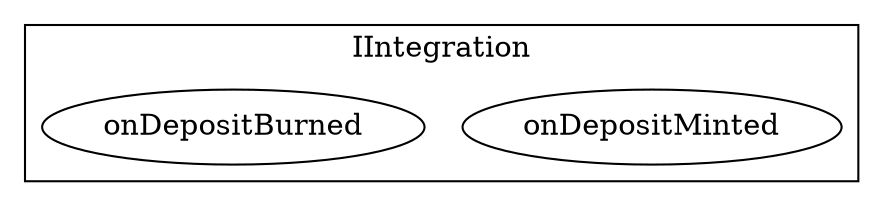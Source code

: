 strict digraph {
subgraph cluster_4042_IIntegration {
label = "IIntegration"
"4042_onDepositMinted" [label="onDepositMinted"]
"4042_onDepositBurned" [label="onDepositBurned"]
}subgraph cluster_solidity {
label = "[Solidity]"
}
}